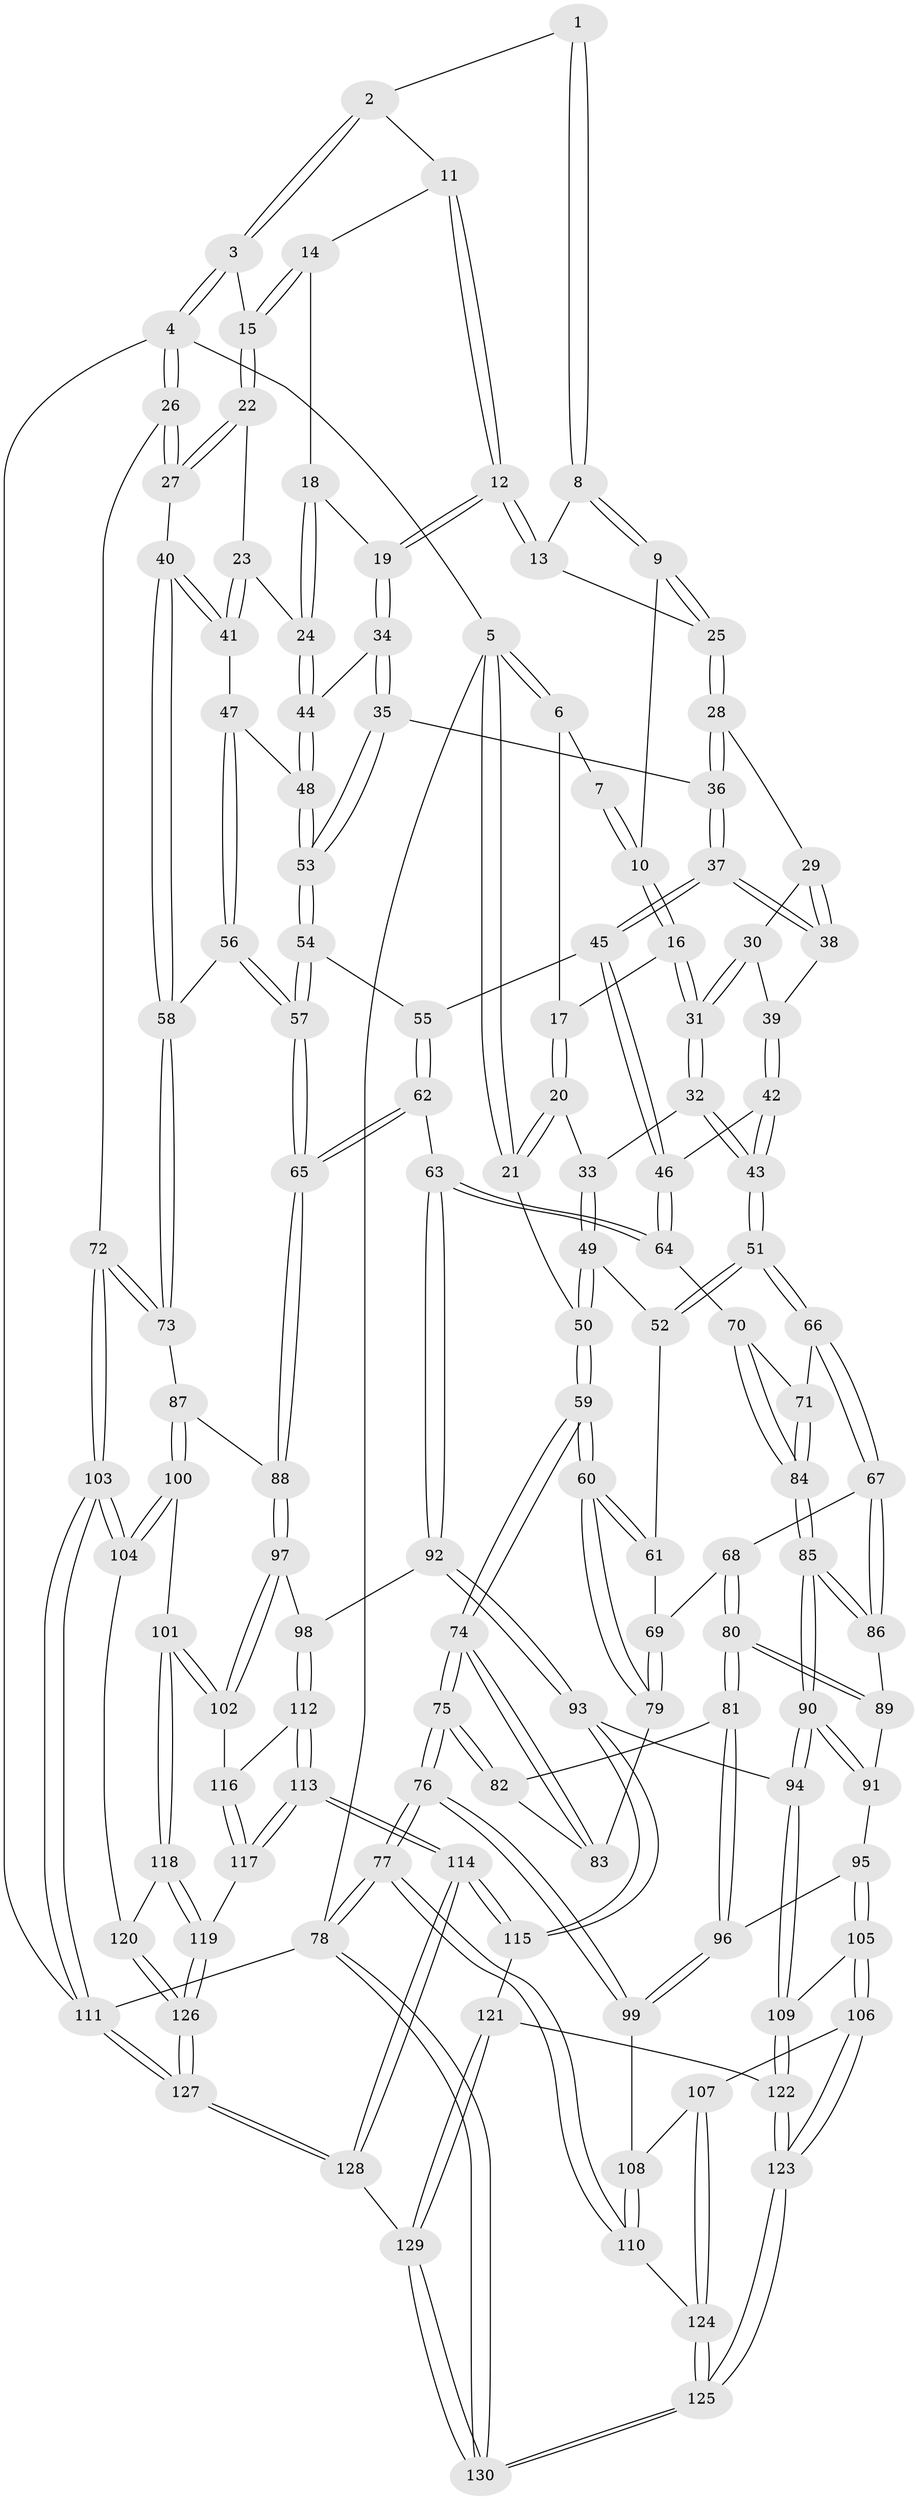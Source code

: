// Generated by graph-tools (version 1.1) at 2025/38/03/09/25 02:38:51]
// undirected, 130 vertices, 322 edges
graph export_dot {
graph [start="1"]
  node [color=gray90,style=filled];
  1 [pos="+0.5263197806001559+0"];
  2 [pos="+0.5284752817831768+0"];
  3 [pos="+1+0"];
  4 [pos="+1+0"];
  5 [pos="+0+0"];
  6 [pos="+0+0"];
  7 [pos="+0.40379932396428037+0"];
  8 [pos="+0.4875780827430388+0.09271251088568444"];
  9 [pos="+0.35501336864774025+0.16228405267100615"];
  10 [pos="+0.3188640177780312+0.14125615000128056"];
  11 [pos="+0.6077923879239255+0.026682172999578334"];
  12 [pos="+0.5456838606188551+0.2144980605074737"];
  13 [pos="+0.4890860117492626+0.1720807182853835"];
  14 [pos="+0.6741505873567133+0.10529310737625062"];
  15 [pos="+0.8866857981658384+0.07878189702583901"];
  16 [pos="+0.2979580401721846+0.15231090828395316"];
  17 [pos="+0.2155530455095671+0.13289624705431355"];
  18 [pos="+0.6728915596645408+0.1516628969466595"];
  19 [pos="+0.5721120557801939+0.25841461821731737"];
  20 [pos="+0.13276340276418583+0.1990539337398003"];
  21 [pos="+0+0"];
  22 [pos="+0.8679350571608343+0.19816371462998475"];
  23 [pos="+0.8290072454149275+0.2312621929678801"];
  24 [pos="+0.7856306972718563+0.2613539009335485"];
  25 [pos="+0.39912654860280483+0.19687178779970094"];
  26 [pos="+1+0.38667478835322944"];
  27 [pos="+1+0.37691169865279883"];
  28 [pos="+0.39996209605854693+0.20309258499089983"];
  29 [pos="+0.3919080760157343+0.24333773840351045"];
  30 [pos="+0.3346048246975703+0.2933796464597401"];
  31 [pos="+0.2664514130592475+0.2734855653031352"];
  32 [pos="+0.24432805950186565+0.2931792907587465"];
  33 [pos="+0.1648990366784457+0.2941389077052626"];
  34 [pos="+0.5725293534609242+0.26938627441573143"];
  35 [pos="+0.5588863269672699+0.2982694403325526"];
  36 [pos="+0.5270004854763432+0.32451774017803314"];
  37 [pos="+0.4895381692626051+0.37131793581823813"];
  38 [pos="+0.42492459299264923+0.31936929723397"];
  39 [pos="+0.3474552470039802+0.3092040351398837"];
  40 [pos="+0.9640191206287796+0.4221451582512888"];
  41 [pos="+0.9222288131325772+0.4086446928451774"];
  42 [pos="+0.3455922335243684+0.4475754973268"];
  43 [pos="+0.3010791983669648+0.4605349969005194"];
  44 [pos="+0.7721883895586267+0.2846803349072862"];
  45 [pos="+0.4834124899073057+0.39278773389413274"];
  46 [pos="+0.4459402169620651+0.443370331483495"];
  47 [pos="+0.8209980219758061+0.3894804247471943"];
  48 [pos="+0.7698927572465946+0.35995708627632456"];
  49 [pos="+0.1317145280710284+0.3309304151311593"];
  50 [pos="+0+0.1848583507426647"];
  51 [pos="+0.2601079922045463+0.4997054350108127"];
  52 [pos="+0.1247084994143037+0.435319568014725"];
  53 [pos="+0.704412158703302+0.42538837981126537"];
  54 [pos="+0.698597239156411+0.4456337761056471"];
  55 [pos="+0.6566008396798777+0.4768182088233168"];
  56 [pos="+0.8289718315210665+0.5618036324161448"];
  57 [pos="+0.8189403347725883+0.5678284022204207"];
  58 [pos="+0.8767505412734354+0.5465428150680312"];
  59 [pos="+0+0.4451284942224811"];
  60 [pos="+0+0.4582761851481571"];
  61 [pos="+0.062185721774107715+0.46515723229987294"];
  62 [pos="+0.59646058675749+0.6084009874749672"];
  63 [pos="+0.5490959803939489+0.6291283734126422"];
  64 [pos="+0.5064334458566483+0.5964939374449559"];
  65 [pos="+0.7800598121863181+0.6533390627478152"];
  66 [pos="+0.2581895066748628+0.5356579760808251"];
  67 [pos="+0.19637586062040097+0.6073765189068829"];
  68 [pos="+0.09684848003161538+0.5819975300596048"];
  69 [pos="+0.09362041656288239+0.5802407890205141"];
  70 [pos="+0.42834452149053875+0.6132593740746459"];
  71 [pos="+0.29614061102959466+0.5751922269428391"];
  72 [pos="+1+0.6273613904097908"];
  73 [pos="+1+0.6447805337029394"];
  74 [pos="+0+0.46993660586105246"];
  75 [pos="+0+0.661402801603057"];
  76 [pos="+0+0.9098443654135525"];
  77 [pos="+0+1"];
  78 [pos="+0+1"];
  79 [pos="+0.05750983403904271+0.6018838901995397"];
  80 [pos="+0.0918115196610633+0.7022523837741478"];
  81 [pos="+0.08133032881812438+0.7132203274229156"];
  82 [pos="+0.035008415229945376+0.6736160629611515"];
  83 [pos="+0.044405364285588424+0.6254893252554939"];
  84 [pos="+0.3332098899265795+0.721213485885291"];
  85 [pos="+0.3296405921278032+0.7417278804264982"];
  86 [pos="+0.19443262693970922+0.6194382827479907"];
  87 [pos="+0.9099546738051189+0.7210599382999607"];
  88 [pos="+0.7881799409053258+0.6770503158759748"];
  89 [pos="+0.18821842407817405+0.6342013567380969"];
  90 [pos="+0.33102040819517575+0.7772769406998654"];
  91 [pos="+0.20436230950439302+0.7109532831071389"];
  92 [pos="+0.5350103339718385+0.749818657523228"];
  93 [pos="+0.385787876037378+0.8240537432465612"];
  94 [pos="+0.3400551056717096+0.8036543701259823"];
  95 [pos="+0.15927948119929244+0.7622667450201231"];
  96 [pos="+0.08285006405097671+0.728209972756887"];
  97 [pos="+0.7538957183723082+0.768240860726009"];
  98 [pos="+0.5544041974195815+0.7677526508968555"];
  99 [pos="+0.04610105144753227+0.7877475994016382"];
  100 [pos="+0.9251998146798713+0.7903736845381939"];
  101 [pos="+0.8178555827959361+0.8571474418864793"];
  102 [pos="+0.7637038887334985+0.8173201759855131"];
  103 [pos="+1+1"];
  104 [pos="+1+0.9488604285564487"];
  105 [pos="+0.20960740823401688+0.8646080371292775"];
  106 [pos="+0.1889476619156124+0.8800021462020545"];
  107 [pos="+0.17832980815356736+0.8836564128919753"];
  108 [pos="+0.0709766999724986+0.8168824585855199"];
  109 [pos="+0.21800820844904875+0.8631860941692732"];
  110 [pos="+0.040452399927363526+0.966450055229254"];
  111 [pos="+1+1"];
  112 [pos="+0.5671022132181763+0.7977840797526166"];
  113 [pos="+0.587495676652862+0.931403536536505"];
  114 [pos="+0.5260048882017633+1"];
  115 [pos="+0.3863096296080398+0.8263360067592774"];
  116 [pos="+0.7101261011305543+0.8693632071666628"];
  117 [pos="+0.6891621881915341+0.9218373007822636"];
  118 [pos="+0.8304791808395958+0.8914088452196595"];
  119 [pos="+0.7116638351240369+0.9527318428417674"];
  120 [pos="+0.8477166036029152+0.918603615620867"];
  121 [pos="+0.3414625184755297+0.9827461965335511"];
  122 [pos="+0.28030513740688834+0.9624586365249904"];
  123 [pos="+0.2294939802865142+1"];
  124 [pos="+0.15317613372366073+0.9072542406680308"];
  125 [pos="+0.20086644452712588+1"];
  126 [pos="+0.7687167468571869+1"];
  127 [pos="+0.7647836673943926+1"];
  128 [pos="+0.5103982031211833+1"];
  129 [pos="+0.406838619177753+1"];
  130 [pos="+0.20067788645910808+1"];
  1 -- 2;
  1 -- 8;
  1 -- 8;
  2 -- 3;
  2 -- 3;
  2 -- 11;
  3 -- 4;
  3 -- 4;
  3 -- 15;
  4 -- 5;
  4 -- 26;
  4 -- 26;
  4 -- 111;
  5 -- 6;
  5 -- 6;
  5 -- 21;
  5 -- 21;
  5 -- 78;
  6 -- 7;
  6 -- 17;
  7 -- 10;
  7 -- 10;
  8 -- 9;
  8 -- 9;
  8 -- 13;
  9 -- 10;
  9 -- 25;
  9 -- 25;
  10 -- 16;
  10 -- 16;
  11 -- 12;
  11 -- 12;
  11 -- 14;
  12 -- 13;
  12 -- 13;
  12 -- 19;
  12 -- 19;
  13 -- 25;
  14 -- 15;
  14 -- 15;
  14 -- 18;
  15 -- 22;
  15 -- 22;
  16 -- 17;
  16 -- 31;
  16 -- 31;
  17 -- 20;
  17 -- 20;
  18 -- 19;
  18 -- 24;
  18 -- 24;
  19 -- 34;
  19 -- 34;
  20 -- 21;
  20 -- 21;
  20 -- 33;
  21 -- 50;
  22 -- 23;
  22 -- 27;
  22 -- 27;
  23 -- 24;
  23 -- 41;
  23 -- 41;
  24 -- 44;
  24 -- 44;
  25 -- 28;
  25 -- 28;
  26 -- 27;
  26 -- 27;
  26 -- 72;
  27 -- 40;
  28 -- 29;
  28 -- 36;
  28 -- 36;
  29 -- 30;
  29 -- 38;
  29 -- 38;
  30 -- 31;
  30 -- 31;
  30 -- 39;
  31 -- 32;
  31 -- 32;
  32 -- 33;
  32 -- 43;
  32 -- 43;
  33 -- 49;
  33 -- 49;
  34 -- 35;
  34 -- 35;
  34 -- 44;
  35 -- 36;
  35 -- 53;
  35 -- 53;
  36 -- 37;
  36 -- 37;
  37 -- 38;
  37 -- 38;
  37 -- 45;
  37 -- 45;
  38 -- 39;
  39 -- 42;
  39 -- 42;
  40 -- 41;
  40 -- 41;
  40 -- 58;
  40 -- 58;
  41 -- 47;
  42 -- 43;
  42 -- 43;
  42 -- 46;
  43 -- 51;
  43 -- 51;
  44 -- 48;
  44 -- 48;
  45 -- 46;
  45 -- 46;
  45 -- 55;
  46 -- 64;
  46 -- 64;
  47 -- 48;
  47 -- 56;
  47 -- 56;
  48 -- 53;
  48 -- 53;
  49 -- 50;
  49 -- 50;
  49 -- 52;
  50 -- 59;
  50 -- 59;
  51 -- 52;
  51 -- 52;
  51 -- 66;
  51 -- 66;
  52 -- 61;
  53 -- 54;
  53 -- 54;
  54 -- 55;
  54 -- 57;
  54 -- 57;
  55 -- 62;
  55 -- 62;
  56 -- 57;
  56 -- 57;
  56 -- 58;
  57 -- 65;
  57 -- 65;
  58 -- 73;
  58 -- 73;
  59 -- 60;
  59 -- 60;
  59 -- 74;
  59 -- 74;
  60 -- 61;
  60 -- 61;
  60 -- 79;
  60 -- 79;
  61 -- 69;
  62 -- 63;
  62 -- 65;
  62 -- 65;
  63 -- 64;
  63 -- 64;
  63 -- 92;
  63 -- 92;
  64 -- 70;
  65 -- 88;
  65 -- 88;
  66 -- 67;
  66 -- 67;
  66 -- 71;
  67 -- 68;
  67 -- 86;
  67 -- 86;
  68 -- 69;
  68 -- 80;
  68 -- 80;
  69 -- 79;
  69 -- 79;
  70 -- 71;
  70 -- 84;
  70 -- 84;
  71 -- 84;
  71 -- 84;
  72 -- 73;
  72 -- 73;
  72 -- 103;
  72 -- 103;
  73 -- 87;
  74 -- 75;
  74 -- 75;
  74 -- 83;
  74 -- 83;
  75 -- 76;
  75 -- 76;
  75 -- 82;
  75 -- 82;
  76 -- 77;
  76 -- 77;
  76 -- 99;
  76 -- 99;
  77 -- 78;
  77 -- 78;
  77 -- 110;
  77 -- 110;
  78 -- 130;
  78 -- 130;
  78 -- 111;
  79 -- 83;
  80 -- 81;
  80 -- 81;
  80 -- 89;
  80 -- 89;
  81 -- 82;
  81 -- 96;
  81 -- 96;
  82 -- 83;
  84 -- 85;
  84 -- 85;
  85 -- 86;
  85 -- 86;
  85 -- 90;
  85 -- 90;
  86 -- 89;
  87 -- 88;
  87 -- 100;
  87 -- 100;
  88 -- 97;
  88 -- 97;
  89 -- 91;
  90 -- 91;
  90 -- 91;
  90 -- 94;
  90 -- 94;
  91 -- 95;
  92 -- 93;
  92 -- 93;
  92 -- 98;
  93 -- 94;
  93 -- 115;
  93 -- 115;
  94 -- 109;
  94 -- 109;
  95 -- 96;
  95 -- 105;
  95 -- 105;
  96 -- 99;
  96 -- 99;
  97 -- 98;
  97 -- 102;
  97 -- 102;
  98 -- 112;
  98 -- 112;
  99 -- 108;
  100 -- 101;
  100 -- 104;
  100 -- 104;
  101 -- 102;
  101 -- 102;
  101 -- 118;
  101 -- 118;
  102 -- 116;
  103 -- 104;
  103 -- 104;
  103 -- 111;
  103 -- 111;
  104 -- 120;
  105 -- 106;
  105 -- 106;
  105 -- 109;
  106 -- 107;
  106 -- 123;
  106 -- 123;
  107 -- 108;
  107 -- 124;
  107 -- 124;
  108 -- 110;
  108 -- 110;
  109 -- 122;
  109 -- 122;
  110 -- 124;
  111 -- 127;
  111 -- 127;
  112 -- 113;
  112 -- 113;
  112 -- 116;
  113 -- 114;
  113 -- 114;
  113 -- 117;
  113 -- 117;
  114 -- 115;
  114 -- 115;
  114 -- 128;
  114 -- 128;
  115 -- 121;
  116 -- 117;
  116 -- 117;
  117 -- 119;
  118 -- 119;
  118 -- 119;
  118 -- 120;
  119 -- 126;
  119 -- 126;
  120 -- 126;
  120 -- 126;
  121 -- 122;
  121 -- 129;
  121 -- 129;
  122 -- 123;
  122 -- 123;
  123 -- 125;
  123 -- 125;
  124 -- 125;
  124 -- 125;
  125 -- 130;
  125 -- 130;
  126 -- 127;
  126 -- 127;
  127 -- 128;
  127 -- 128;
  128 -- 129;
  129 -- 130;
  129 -- 130;
}
